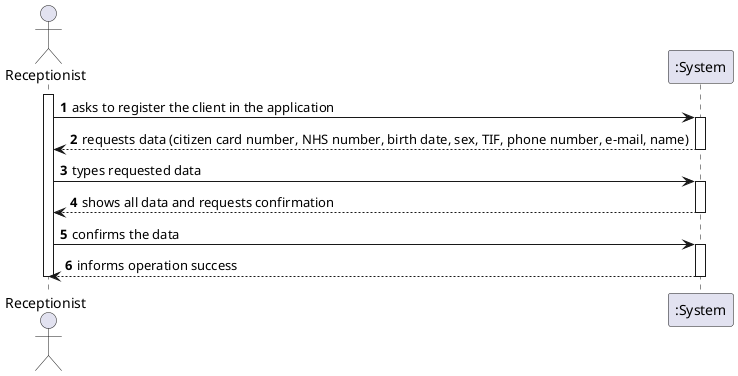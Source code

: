 @startuml
autonumber
actor "Receptionist" as OE

activate OE
OE -> ":System" : asks to register the client in the application
activate ":System"
":System" --> OE : requests data (citizen card number, NHS number, birth date, sex, TIF, phone number, e-mail, name)
deactivate ":System"

OE -> ":System" : types requested data
activate ":System"
":System" --> OE : shows all data and requests confirmation
deactivate ":System"

OE -> ":System" : confirms the data
activate ":System"
":System" --> OE : informs operation success
deactivate ":System"

deactivate OE

@enduml